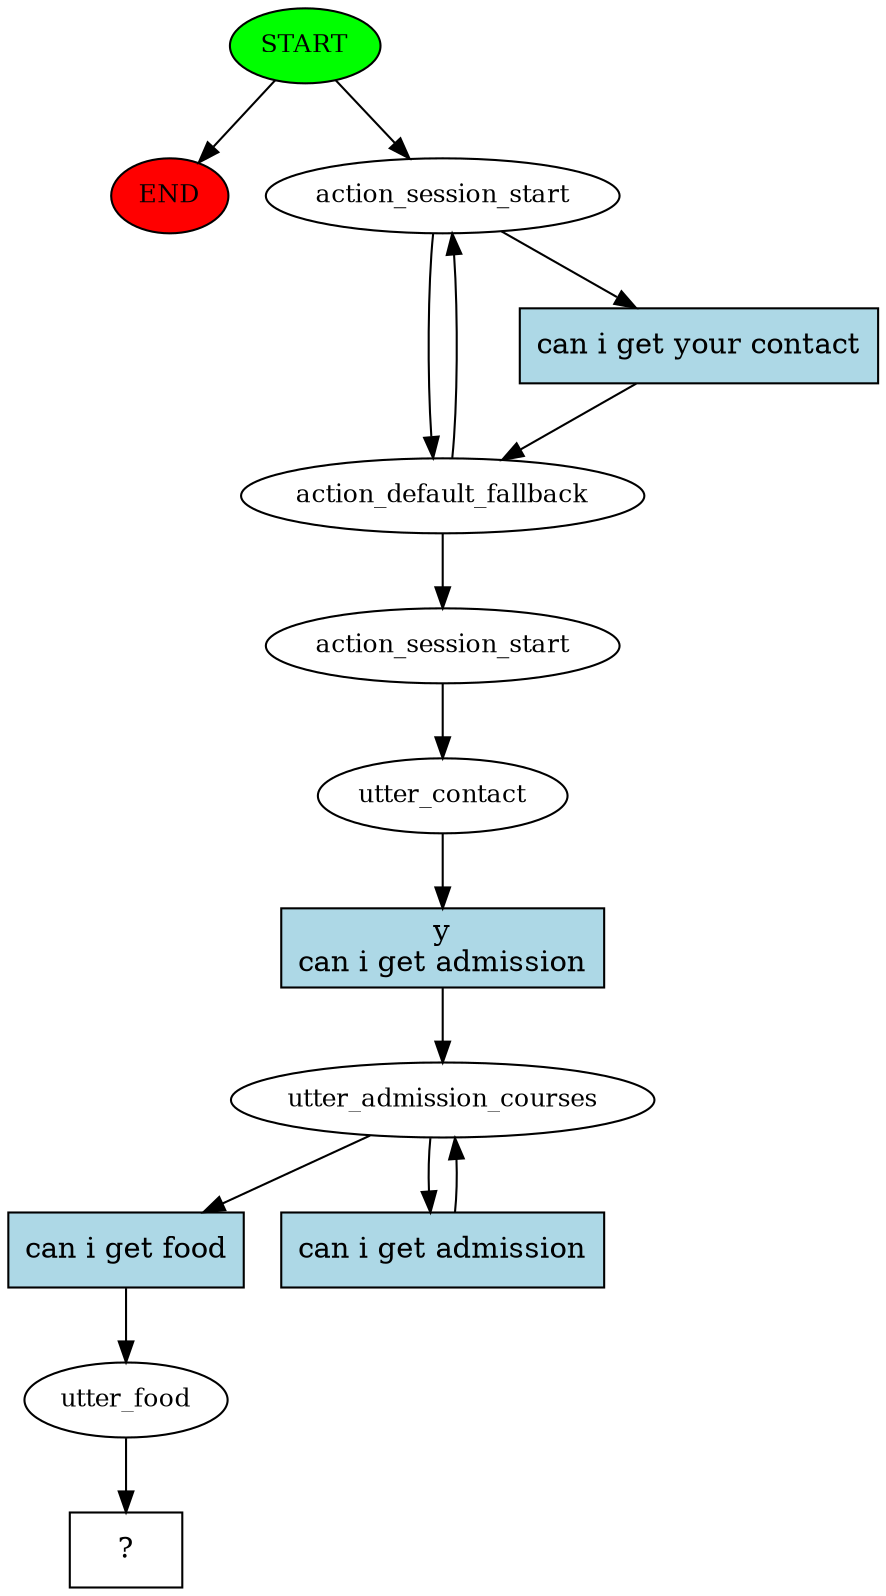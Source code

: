 digraph  {
0 [class="start active", fillcolor=green, fontsize=12, label=START, style=filled];
"-1" [class=end, fillcolor=red, fontsize=12, label=END, style=filled];
1 [class=active, fontsize=12, label=action_session_start];
2 [class=active, fontsize=12, label=action_default_fallback];
7 [class=active, fontsize=12, label=action_session_start];
8 [class=active, fontsize=12, label=utter_contact];
9 [class=active, fontsize=12, label=utter_admission_courses];
11 [class=active, fontsize=12, label=utter_food];
12 [class="intent dashed active", label="  ?  ", shape=rect];
13 [class="intent active", fillcolor=lightblue, label="can i get your contact", shape=rect, style=filled];
14 [class="intent active", fillcolor=lightblue, label="y\ncan i get admission", shape=rect, style=filled];
15 [class="intent active", fillcolor=lightblue, label="can i get food", shape=rect, style=filled];
16 [class="intent active", fillcolor=lightblue, label="can i get admission", shape=rect, style=filled];
0 -> "-1"  [class="", key=NONE, label=""];
0 -> 1  [class=active, key=NONE, label=""];
1 -> 2  [class=active, key=NONE, label=""];
1 -> 13  [class=active, key=0];
2 -> 1  [class=active, key=NONE, label=""];
2 -> 7  [class=active, key=NONE, label=""];
7 -> 8  [class=active, key=NONE, label=""];
8 -> 14  [class=active, key=0];
9 -> 15  [class=active, key=0];
9 -> 16  [class=active, key=0];
11 -> 12  [class=active, key=NONE, label=""];
13 -> 2  [class=active, key=0];
14 -> 9  [class=active, key=0];
15 -> 11  [class=active, key=0];
16 -> 9  [class=active, key=0];
}
